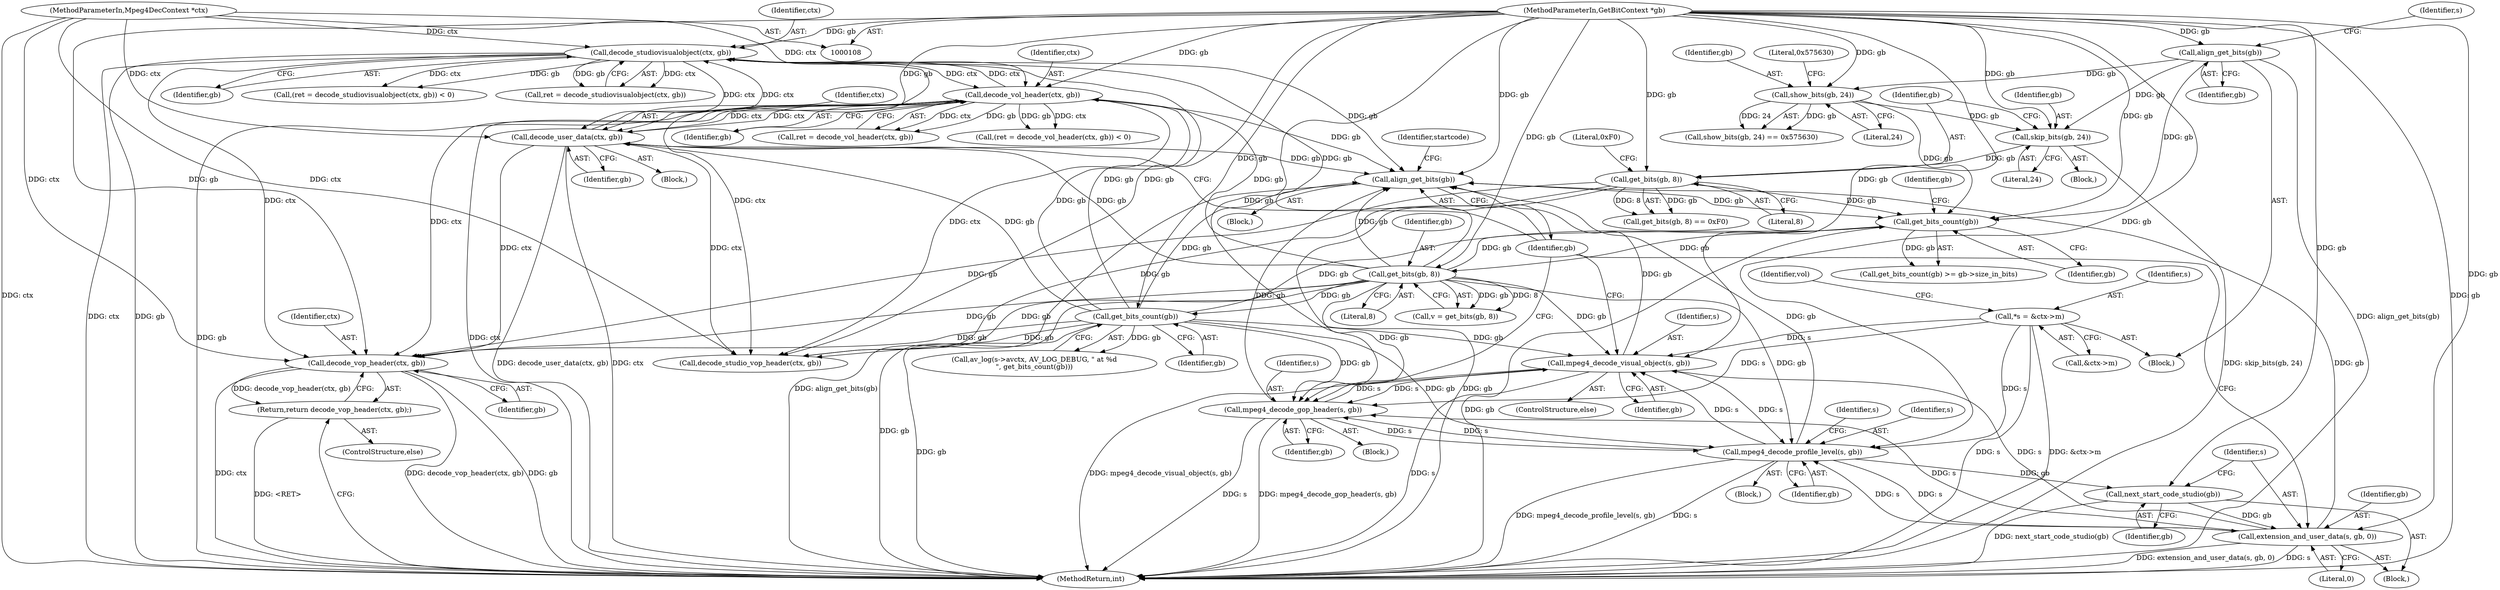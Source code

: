 digraph "0_FFmpeg_2fc108f60f98cd00813418a8754a46476b404a3c@pointer" {
"1000748" [label="(Call,decode_vop_header(ctx, gb))"];
"1000675" [label="(Call,decode_studiovisualobject(ctx, gb))"];
"1000591" [label="(Call,decode_vol_header(ctx, gb))"];
"1000603" [label="(Call,decode_user_data(ctx, gb))"];
"1000109" [label="(MethodParameterIn,Mpeg4DecContext *ctx)"];
"1000227" [label="(Call,get_bits(gb, 8))"];
"1000179" [label="(Call,get_bits_count(gb))"];
"1000157" [label="(Call,show_bits(gb, 24))"];
"1000126" [label="(Call,align_get_bits(gb))"];
"1000110" [label="(MethodParameterIn,GetBitContext *gb)"];
"1000564" [label="(Call,get_bits_count(gb))"];
"1000167" [label="(Call,get_bits(gb, 8))"];
"1000162" [label="(Call,skip_bits(gb, 24))"];
"1000692" [label="(Call,align_get_bits(gb))"];
"1000612" [label="(Call,mpeg4_decode_gop_header(s, gb))"];
"1000621" [label="(Call,mpeg4_decode_profile_level(s, gb))"];
"1000682" [label="(Call,mpeg4_decode_visual_object(s, gb))"];
"1000113" [label="(Call,*s = &ctx->m)"];
"1000656" [label="(Call,extension_and_user_data(s, gb, 0))"];
"1000654" [label="(Call,next_start_code_studio(gb))"];
"1000747" [label="(Return,return decode_vop_header(ctx, gb);)"];
"1000227" [label="(Call,get_bits(gb, 8))"];
"1000605" [label="(Identifier,gb)"];
"1000161" [label="(Block,)"];
"1000124" [label="(Identifier,vol)"];
"1000681" [label="(ControlStructure,else)"];
"1000748" [label="(Call,decode_vop_header(ctx, gb))"];
"1000629" [label="(Identifier,s)"];
"1000564" [label="(Call,get_bits_count(gb))"];
"1000613" [label="(Identifier,s)"];
"1000156" [label="(Call,show_bits(gb, 24) == 0x575630)"];
"1000682" [label="(Call,mpeg4_decode_visual_object(s, gb))"];
"1000114" [label="(Identifier,s)"];
"1000589" [label="(Call,ret = decode_vol_header(ctx, gb))"];
"1000592" [label="(Identifier,ctx)"];
"1000168" [label="(Identifier,gb)"];
"1000750" [label="(Identifier,gb)"];
"1000558" [label="(Call,av_log(s->avctx, AV_LOG_DEBUG, \" at %d\n\", get_bits_count(gb)))"];
"1000623" [label="(Identifier,gb)"];
"1000693" [label="(Identifier,gb)"];
"1000166" [label="(Call,get_bits(gb, 8) == 0xF0)"];
"1000565" [label="(Identifier,gb)"];
"1000115" [label="(Call,&ctx->m)"];
"1000648" [label="(Block,)"];
"1000182" [label="(Identifier,gb)"];
"1000164" [label="(Literal,24)"];
"1000159" [label="(Literal,24)"];
"1000695" [label="(Identifier,startcode)"];
"1000677" [label="(Identifier,gb)"];
"1000622" [label="(Identifier,s)"];
"1000110" [label="(MethodParameterIn,GetBitContext *gb)"];
"1000162" [label="(Call,skip_bits(gb, 24))"];
"1000604" [label="(Identifier,ctx)"];
"1000746" [label="(ControlStructure,else)"];
"1000157" [label="(Call,show_bits(gb, 24))"];
"1000127" [label="(Identifier,gb)"];
"1000178" [label="(Call,get_bits_count(gb) >= gb->size_in_bits)"];
"1000126" [label="(Call,align_get_bits(gb))"];
"1000588" [label="(Call,(ret = decode_vol_header(ctx, gb)) < 0)"];
"1000229" [label="(Literal,8)"];
"1000620" [label="(Block,)"];
"1000659" [label="(Literal,0)"];
"1000672" [label="(Call,(ret = decode_studiovisualobject(ctx, gb)) < 0)"];
"1000621" [label="(Call,mpeg4_decode_profile_level(s, gb))"];
"1000176" [label="(Block,)"];
"1000611" [label="(Block,)"];
"1000675" [label="(Call,decode_studiovisualobject(ctx, gb))"];
"1000692" [label="(Call,align_get_bits(gb))"];
"1000593" [label="(Identifier,gb)"];
"1000170" [label="(Literal,0xF0)"];
"1000614" [label="(Identifier,gb)"];
"1000658" [label="(Identifier,gb)"];
"1000111" [label="(Block,)"];
"1000749" [label="(Identifier,ctx)"];
"1000676" [label="(Identifier,ctx)"];
"1000747" [label="(Return,return decode_vop_header(ctx, gb);)"];
"1000654" [label="(Call,next_start_code_studio(gb))"];
"1000169" [label="(Literal,8)"];
"1000158" [label="(Identifier,gb)"];
"1000228" [label="(Identifier,gb)"];
"1000180" [label="(Identifier,gb)"];
"1000163" [label="(Identifier,gb)"];
"1000113" [label="(Call,*s = &ctx->m)"];
"1000109" [label="(MethodParameterIn,Mpeg4DecContext *ctx)"];
"1000132" [label="(Identifier,s)"];
"1000656" [label="(Call,extension_and_user_data(s, gb, 0))"];
"1000225" [label="(Call,v = get_bits(gb, 8))"];
"1000612" [label="(Call,mpeg4_decode_gop_header(s, gb))"];
"1000673" [label="(Call,ret = decode_studiovisualobject(ctx, gb))"];
"1000683" [label="(Identifier,s)"];
"1000160" [label="(Literal,0x575630)"];
"1000179" [label="(Call,get_bits_count(gb))"];
"1000602" [label="(Block,)"];
"1000743" [label="(Call,decode_studio_vop_header(ctx, gb))"];
"1000167" [label="(Call,get_bits(gb, 8))"];
"1000591" [label="(Call,decode_vol_header(ctx, gb))"];
"1000684" [label="(Identifier,gb)"];
"1000657" [label="(Identifier,s)"];
"1000655" [label="(Identifier,gb)"];
"1000751" [label="(MethodReturn,int)"];
"1000603" [label="(Call,decode_user_data(ctx, gb))"];
"1000748" -> "1000747"  [label="AST: "];
"1000748" -> "1000750"  [label="CFG: "];
"1000749" -> "1000748"  [label="AST: "];
"1000750" -> "1000748"  [label="AST: "];
"1000747" -> "1000748"  [label="CFG: "];
"1000748" -> "1000751"  [label="DDG: decode_vop_header(ctx, gb)"];
"1000748" -> "1000751"  [label="DDG: gb"];
"1000748" -> "1000751"  [label="DDG: ctx"];
"1000748" -> "1000747"  [label="DDG: decode_vop_header(ctx, gb)"];
"1000675" -> "1000748"  [label="DDG: ctx"];
"1000591" -> "1000748"  [label="DDG: ctx"];
"1000603" -> "1000748"  [label="DDG: ctx"];
"1000109" -> "1000748"  [label="DDG: ctx"];
"1000167" -> "1000748"  [label="DDG: gb"];
"1000227" -> "1000748"  [label="DDG: gb"];
"1000564" -> "1000748"  [label="DDG: gb"];
"1000110" -> "1000748"  [label="DDG: gb"];
"1000675" -> "1000673"  [label="AST: "];
"1000675" -> "1000677"  [label="CFG: "];
"1000676" -> "1000675"  [label="AST: "];
"1000677" -> "1000675"  [label="AST: "];
"1000673" -> "1000675"  [label="CFG: "];
"1000675" -> "1000751"  [label="DDG: ctx"];
"1000675" -> "1000751"  [label="DDG: gb"];
"1000675" -> "1000591"  [label="DDG: ctx"];
"1000675" -> "1000603"  [label="DDG: ctx"];
"1000675" -> "1000672"  [label="DDG: ctx"];
"1000675" -> "1000672"  [label="DDG: gb"];
"1000675" -> "1000673"  [label="DDG: ctx"];
"1000675" -> "1000673"  [label="DDG: gb"];
"1000591" -> "1000675"  [label="DDG: ctx"];
"1000603" -> "1000675"  [label="DDG: ctx"];
"1000109" -> "1000675"  [label="DDG: ctx"];
"1000227" -> "1000675"  [label="DDG: gb"];
"1000564" -> "1000675"  [label="DDG: gb"];
"1000110" -> "1000675"  [label="DDG: gb"];
"1000675" -> "1000692"  [label="DDG: gb"];
"1000675" -> "1000743"  [label="DDG: ctx"];
"1000591" -> "1000589"  [label="AST: "];
"1000591" -> "1000593"  [label="CFG: "];
"1000592" -> "1000591"  [label="AST: "];
"1000593" -> "1000591"  [label="AST: "];
"1000589" -> "1000591"  [label="CFG: "];
"1000591" -> "1000751"  [label="DDG: ctx"];
"1000591" -> "1000751"  [label="DDG: gb"];
"1000591" -> "1000588"  [label="DDG: ctx"];
"1000591" -> "1000588"  [label="DDG: gb"];
"1000591" -> "1000589"  [label="DDG: ctx"];
"1000591" -> "1000589"  [label="DDG: gb"];
"1000603" -> "1000591"  [label="DDG: ctx"];
"1000109" -> "1000591"  [label="DDG: ctx"];
"1000227" -> "1000591"  [label="DDG: gb"];
"1000564" -> "1000591"  [label="DDG: gb"];
"1000110" -> "1000591"  [label="DDG: gb"];
"1000591" -> "1000603"  [label="DDG: ctx"];
"1000591" -> "1000692"  [label="DDG: gb"];
"1000591" -> "1000743"  [label="DDG: ctx"];
"1000603" -> "1000602"  [label="AST: "];
"1000603" -> "1000605"  [label="CFG: "];
"1000604" -> "1000603"  [label="AST: "];
"1000605" -> "1000603"  [label="AST: "];
"1000693" -> "1000603"  [label="CFG: "];
"1000603" -> "1000751"  [label="DDG: ctx"];
"1000603" -> "1000751"  [label="DDG: decode_user_data(ctx, gb)"];
"1000109" -> "1000603"  [label="DDG: ctx"];
"1000227" -> "1000603"  [label="DDG: gb"];
"1000564" -> "1000603"  [label="DDG: gb"];
"1000110" -> "1000603"  [label="DDG: gb"];
"1000603" -> "1000692"  [label="DDG: gb"];
"1000603" -> "1000743"  [label="DDG: ctx"];
"1000109" -> "1000108"  [label="AST: "];
"1000109" -> "1000751"  [label="DDG: ctx"];
"1000109" -> "1000743"  [label="DDG: ctx"];
"1000227" -> "1000225"  [label="AST: "];
"1000227" -> "1000229"  [label="CFG: "];
"1000228" -> "1000227"  [label="AST: "];
"1000229" -> "1000227"  [label="AST: "];
"1000225" -> "1000227"  [label="CFG: "];
"1000227" -> "1000751"  [label="DDG: gb"];
"1000227" -> "1000179"  [label="DDG: gb"];
"1000227" -> "1000225"  [label="DDG: gb"];
"1000227" -> "1000225"  [label="DDG: 8"];
"1000179" -> "1000227"  [label="DDG: gb"];
"1000110" -> "1000227"  [label="DDG: gb"];
"1000227" -> "1000564"  [label="DDG: gb"];
"1000227" -> "1000612"  [label="DDG: gb"];
"1000227" -> "1000621"  [label="DDG: gb"];
"1000227" -> "1000682"  [label="DDG: gb"];
"1000227" -> "1000692"  [label="DDG: gb"];
"1000227" -> "1000743"  [label="DDG: gb"];
"1000179" -> "1000178"  [label="AST: "];
"1000179" -> "1000180"  [label="CFG: "];
"1000180" -> "1000179"  [label="AST: "];
"1000182" -> "1000179"  [label="CFG: "];
"1000179" -> "1000751"  [label="DDG: gb"];
"1000179" -> "1000178"  [label="DDG: gb"];
"1000157" -> "1000179"  [label="DDG: gb"];
"1000126" -> "1000179"  [label="DDG: gb"];
"1000564" -> "1000179"  [label="DDG: gb"];
"1000167" -> "1000179"  [label="DDG: gb"];
"1000692" -> "1000179"  [label="DDG: gb"];
"1000110" -> "1000179"  [label="DDG: gb"];
"1000157" -> "1000156"  [label="AST: "];
"1000157" -> "1000159"  [label="CFG: "];
"1000158" -> "1000157"  [label="AST: "];
"1000159" -> "1000157"  [label="AST: "];
"1000160" -> "1000157"  [label="CFG: "];
"1000157" -> "1000156"  [label="DDG: gb"];
"1000157" -> "1000156"  [label="DDG: 24"];
"1000126" -> "1000157"  [label="DDG: gb"];
"1000110" -> "1000157"  [label="DDG: gb"];
"1000157" -> "1000162"  [label="DDG: gb"];
"1000126" -> "1000111"  [label="AST: "];
"1000126" -> "1000127"  [label="CFG: "];
"1000127" -> "1000126"  [label="AST: "];
"1000132" -> "1000126"  [label="CFG: "];
"1000126" -> "1000751"  [label="DDG: align_get_bits(gb)"];
"1000110" -> "1000126"  [label="DDG: gb"];
"1000126" -> "1000162"  [label="DDG: gb"];
"1000110" -> "1000108"  [label="AST: "];
"1000110" -> "1000751"  [label="DDG: gb"];
"1000110" -> "1000162"  [label="DDG: gb"];
"1000110" -> "1000167"  [label="DDG: gb"];
"1000110" -> "1000564"  [label="DDG: gb"];
"1000110" -> "1000612"  [label="DDG: gb"];
"1000110" -> "1000621"  [label="DDG: gb"];
"1000110" -> "1000654"  [label="DDG: gb"];
"1000110" -> "1000656"  [label="DDG: gb"];
"1000110" -> "1000682"  [label="DDG: gb"];
"1000110" -> "1000692"  [label="DDG: gb"];
"1000110" -> "1000743"  [label="DDG: gb"];
"1000564" -> "1000558"  [label="AST: "];
"1000564" -> "1000565"  [label="CFG: "];
"1000565" -> "1000564"  [label="AST: "];
"1000558" -> "1000564"  [label="CFG: "];
"1000564" -> "1000751"  [label="DDG: gb"];
"1000564" -> "1000558"  [label="DDG: gb"];
"1000564" -> "1000612"  [label="DDG: gb"];
"1000564" -> "1000621"  [label="DDG: gb"];
"1000564" -> "1000682"  [label="DDG: gb"];
"1000564" -> "1000692"  [label="DDG: gb"];
"1000564" -> "1000743"  [label="DDG: gb"];
"1000167" -> "1000166"  [label="AST: "];
"1000167" -> "1000169"  [label="CFG: "];
"1000168" -> "1000167"  [label="AST: "];
"1000169" -> "1000167"  [label="AST: "];
"1000170" -> "1000167"  [label="CFG: "];
"1000167" -> "1000751"  [label="DDG: gb"];
"1000167" -> "1000166"  [label="DDG: gb"];
"1000167" -> "1000166"  [label="DDG: 8"];
"1000162" -> "1000167"  [label="DDG: gb"];
"1000167" -> "1000743"  [label="DDG: gb"];
"1000162" -> "1000161"  [label="AST: "];
"1000162" -> "1000164"  [label="CFG: "];
"1000163" -> "1000162"  [label="AST: "];
"1000164" -> "1000162"  [label="AST: "];
"1000168" -> "1000162"  [label="CFG: "];
"1000162" -> "1000751"  [label="DDG: skip_bits(gb, 24)"];
"1000692" -> "1000176"  [label="AST: "];
"1000692" -> "1000693"  [label="CFG: "];
"1000693" -> "1000692"  [label="AST: "];
"1000695" -> "1000692"  [label="CFG: "];
"1000692" -> "1000751"  [label="DDG: align_get_bits(gb)"];
"1000612" -> "1000692"  [label="DDG: gb"];
"1000621" -> "1000692"  [label="DDG: gb"];
"1000682" -> "1000692"  [label="DDG: gb"];
"1000656" -> "1000692"  [label="DDG: gb"];
"1000612" -> "1000611"  [label="AST: "];
"1000612" -> "1000614"  [label="CFG: "];
"1000613" -> "1000612"  [label="AST: "];
"1000614" -> "1000612"  [label="AST: "];
"1000693" -> "1000612"  [label="CFG: "];
"1000612" -> "1000751"  [label="DDG: s"];
"1000612" -> "1000751"  [label="DDG: mpeg4_decode_gop_header(s, gb)"];
"1000621" -> "1000612"  [label="DDG: s"];
"1000682" -> "1000612"  [label="DDG: s"];
"1000113" -> "1000612"  [label="DDG: s"];
"1000656" -> "1000612"  [label="DDG: s"];
"1000612" -> "1000621"  [label="DDG: s"];
"1000612" -> "1000682"  [label="DDG: s"];
"1000621" -> "1000620"  [label="AST: "];
"1000621" -> "1000623"  [label="CFG: "];
"1000622" -> "1000621"  [label="AST: "];
"1000623" -> "1000621"  [label="AST: "];
"1000629" -> "1000621"  [label="CFG: "];
"1000621" -> "1000751"  [label="DDG: s"];
"1000621" -> "1000751"  [label="DDG: mpeg4_decode_profile_level(s, gb)"];
"1000682" -> "1000621"  [label="DDG: s"];
"1000113" -> "1000621"  [label="DDG: s"];
"1000656" -> "1000621"  [label="DDG: s"];
"1000621" -> "1000654"  [label="DDG: gb"];
"1000621" -> "1000656"  [label="DDG: s"];
"1000621" -> "1000682"  [label="DDG: s"];
"1000682" -> "1000681"  [label="AST: "];
"1000682" -> "1000684"  [label="CFG: "];
"1000683" -> "1000682"  [label="AST: "];
"1000684" -> "1000682"  [label="AST: "];
"1000693" -> "1000682"  [label="CFG: "];
"1000682" -> "1000751"  [label="DDG: mpeg4_decode_visual_object(s, gb)"];
"1000682" -> "1000751"  [label="DDG: s"];
"1000113" -> "1000682"  [label="DDG: s"];
"1000656" -> "1000682"  [label="DDG: s"];
"1000113" -> "1000111"  [label="AST: "];
"1000113" -> "1000115"  [label="CFG: "];
"1000114" -> "1000113"  [label="AST: "];
"1000115" -> "1000113"  [label="AST: "];
"1000124" -> "1000113"  [label="CFG: "];
"1000113" -> "1000751"  [label="DDG: s"];
"1000113" -> "1000751"  [label="DDG: &ctx->m"];
"1000656" -> "1000648"  [label="AST: "];
"1000656" -> "1000659"  [label="CFG: "];
"1000657" -> "1000656"  [label="AST: "];
"1000658" -> "1000656"  [label="AST: "];
"1000659" -> "1000656"  [label="AST: "];
"1000693" -> "1000656"  [label="CFG: "];
"1000656" -> "1000751"  [label="DDG: extension_and_user_data(s, gb, 0)"];
"1000656" -> "1000751"  [label="DDG: s"];
"1000654" -> "1000656"  [label="DDG: gb"];
"1000654" -> "1000648"  [label="AST: "];
"1000654" -> "1000655"  [label="CFG: "];
"1000655" -> "1000654"  [label="AST: "];
"1000657" -> "1000654"  [label="CFG: "];
"1000654" -> "1000751"  [label="DDG: next_start_code_studio(gb)"];
"1000747" -> "1000746"  [label="AST: "];
"1000751" -> "1000747"  [label="CFG: "];
"1000747" -> "1000751"  [label="DDG: <RET>"];
}

